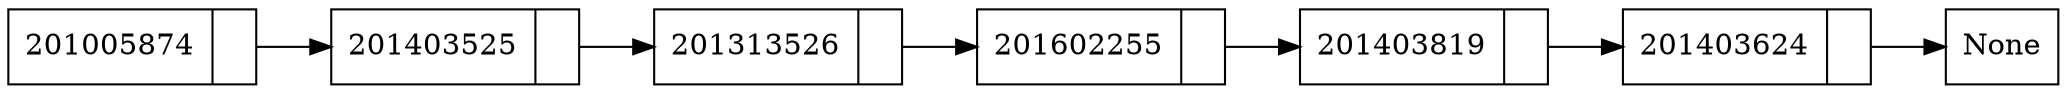 digraph structs {
	node [shape=record]
	rankdir=LR
	<Modelos.LinkedList.node object at 0x03B540D0> [label="{201005874|}"]
	<Modelos.LinkedList.node object at 0x03B5D350> [label="{201403525|}"]
	<Modelos.LinkedList.node object at 0x03B5D370> [label="{201313526|}"]
	<Modelos.LinkedList.node object at 0x03B5D3B0> [label="{201602255|}"]
	<Modelos.LinkedList.node object at 0x03B5D410> [label="{201403819|}"]
	<Modelos.LinkedList.node object at 0x03B5D430> [label="{201403624|}"]
	<Modelos.LinkedList.node object at 0x03B540D0> -> <Modelos.LinkedList.node object at 0x03B5D350>
	<Modelos.LinkedList.node object at 0x03B5D350> -> <Modelos.LinkedList.node object at 0x03B5D370>
	<Modelos.LinkedList.node object at 0x03B5D370> -> <Modelos.LinkedList.node object at 0x03B5D3B0>
	<Modelos.LinkedList.node object at 0x03B5D3B0> -> <Modelos.LinkedList.node object at 0x03B5D410>
	<Modelos.LinkedList.node object at 0x03B5D410> -> <Modelos.LinkedList.node object at 0x03B5D430>
	<Modelos.LinkedList.node object at 0x03B5D430> -> None
}
